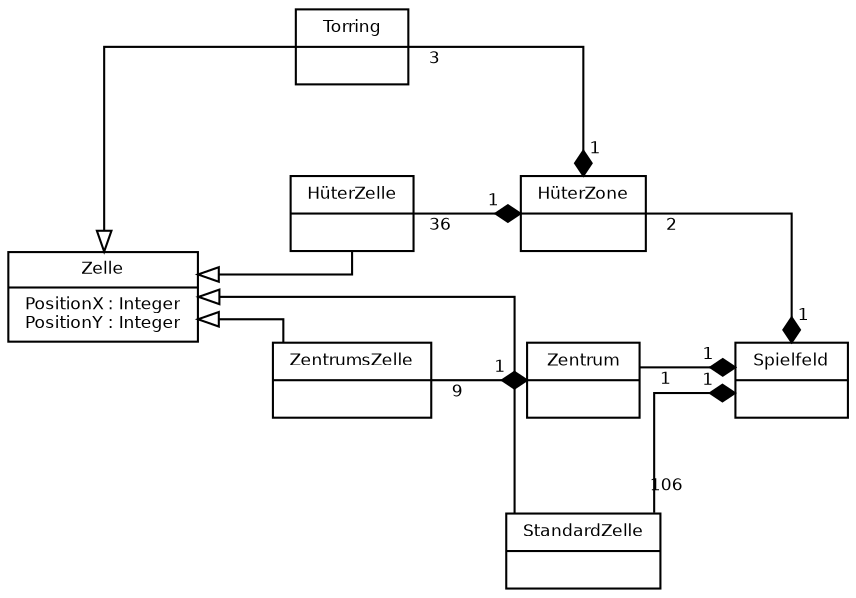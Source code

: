 digraph G {
    fontname = "Helvetica"
    fontsize = 8
    rankdir="LR";
    nodesep = "0.6"
    splines=ortho

    node [
        fontname = "Helvetica"
        fontsize = 8
        shape = "record"
    ]

    edge [
        fontname = "Helvetica"
        fontsize = 8
        arrowhead = "onormal"
        labeldistance = 1.4
    ]
    Spielfeld [
        label = "Spielfeld|"
    ]



    Zelle [
        label = "Zelle|PositionX : Integer\lPositionY : Integer\l"
    ]

    Torring [
        label = "Torring|"
    ]

    ZentrumsZelle [
        label = "ZentrumsZelle|"
    ]

    HueterZelle [
        label = "HüterZelle|"
    ]

    StandardZelle [
        label = "StandardZelle|"
    ]

    HueterZone [
        label = "HüterZone|"
    ]

    Zentrum [
        label = "Zentrum|"
    ]

    HueterZone -> Spielfeld [
        arrowhead = "diamond"
        headlabel = "1"
        taillabel = "2"
    ]

    Zentrum -> Spielfeld [
        arrowhead = "diamond"
        headlabel = "1"
        taillabel = "1"
    ]

    StandardZelle -> Spielfeld [
        arrowhead = "diamond"
        headlabel = "1"
        taillabel = "106"
    ]

    Zelle -> Torring [
        arrowhead="none"
        arrowtail="onormal"
        dir="both"
    ]
    Zelle -> ZentrumsZelle[
        arrowhead="none"
        arrowtail="onormal"
        dir="both"
    ]

    Zelle -> HueterZelle[
        arrowhead="none"
        arrowtail="onormal"
        dir="both"
    ]

    Zelle -> StandardZelle[
        arrowhead="none"
        arrowtail="onormal"
        dir="both"
    ]


    HueterZelle -> HueterZone [
        arrowhead = "diamond"
        headlabel = "1"
        taillabel = "36"
    ]

    Torring -> HueterZone [
        arrowhead = "diamond"
        headlabel = "1"
        taillabel = "3"
    ]

    ZentrumsZelle -> Zentrum [
        arrowhead = "diamond"
        headlabel = "1"
        taillabel = "9"
    ]   
}    
